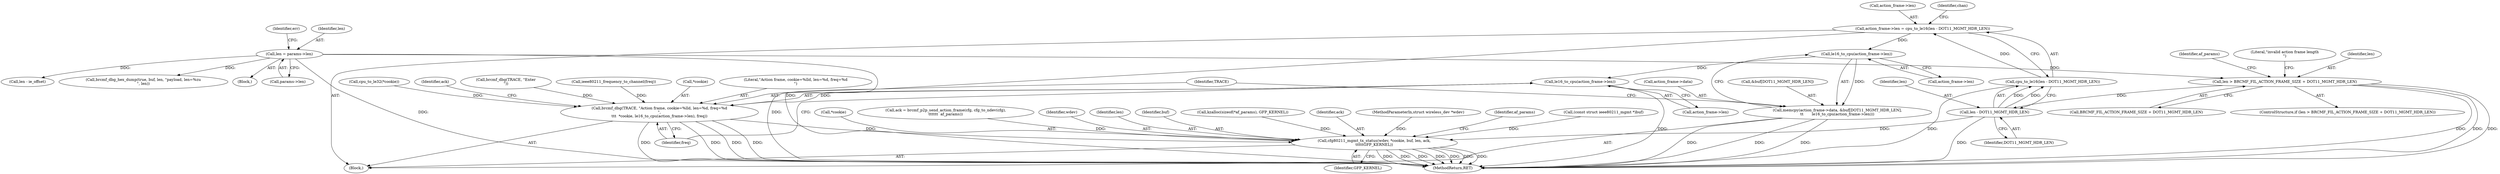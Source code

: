 digraph "0_linux_8f44c9a41386729fea410e688959ddaa9d51be7c@integer" {
"1000319" [label="(Call,action_frame->len = cpu_to_le16(len - DOT11_MGMT_HDR_LEN))"];
"1000323" [label="(Call,cpu_to_le16(len - DOT11_MGMT_HDR_LEN))"];
"1000324" [label="(Call,len - DOT11_MGMT_HDR_LEN)"];
"1000246" [label="(Call,len > BRCMF_FIL_ACTION_FRAME_SIZE + DOT11_MGMT_HDR_LEN)"];
"1000139" [label="(Call,len = params->len)"];
"1000360" [label="(Call,le16_to_cpu(action_frame->len))"];
"1000352" [label="(Call,memcpy(action_frame->data, &buf[DOT11_MGMT_HDR_LEN],\n\t\t       le16_to_cpu(action_frame->len)))"];
"1000369" [label="(Call,le16_to_cpu(action_frame->len))"];
"1000364" [label="(Call,brcmf_dbg(TRACE, \"Action frame, cookie=%lld, len=%d, freq=%d\n\",\n\t\t\t  *cookie, le16_to_cpu(action_frame->len), freq))"];
"1000381" [label="(Call,cfg80211_mgmt_tx_status(wdev, *cookie, buf, len, ack,\n\t\t\t\t\tGFP_KERNEL))"];
"1000399" [label="(Call,brcmf_dbg_hex_dump(true, buf, len, \"payload, len=%zu\n\", len))"];
"1000260" [label="(Identifier,af_params)"];
"1000148" [label="(Identifier,err)"];
"1000246" [label="(Call,len > BRCMF_FIL_ACTION_FRAME_SIZE + DOT11_MGMT_HDR_LEN)"];
"1000245" [label="(ControlStructure,if (len > BRCMF_FIL_ACTION_FRAME_SIZE + DOT11_MGMT_HDR_LEN))"];
"1000369" [label="(Call,le16_to_cpu(action_frame->len))"];
"1000261" [label="(Call,kzalloc(sizeof(*af_params), GFP_KERNEL))"];
"1000387" [label="(Identifier,ack)"];
"1000117" [label="(MethodParameterIn,struct wireless_dev *wdev)"];
"1000253" [label="(Literal,\"invalid action frame length\n\")"];
"1000365" [label="(Identifier,TRACE)"];
"1000390" [label="(Identifier,af_params)"];
"1000325" [label="(Identifier,len)"];
"1000361" [label="(Call,action_frame->len)"];
"1000373" [label="(Identifier,freq)"];
"1000320" [label="(Call,action_frame->len)"];
"1000328" [label="(Identifier,chan)"];
"1000367" [label="(Call,*cookie)"];
"1000139" [label="(Call,len = params->len)"];
"1000120" [label="(Block,)"];
"1000364" [label="(Call,brcmf_dbg(TRACE, \"Action frame, cookie=%lld, len=%d, freq=%d\n\",\n\t\t\t  *cookie, le16_to_cpu(action_frame->len), freq))"];
"1000360" [label="(Call,le16_to_cpu(action_frame->len))"];
"1000166" [label="(Call,(const struct ieee80211_mgmt *)buf)"];
"1000323" [label="(Call,cpu_to_le16(len - DOT11_MGMT_HDR_LEN))"];
"1000140" [label="(Identifier,len)"];
"1000366" [label="(Literal,\"Action frame, cookie=%lld, len=%d, freq=%d\n\")"];
"1000353" [label="(Call,action_frame->data)"];
"1000408" [label="(MethodReturn,RET)"];
"1000383" [label="(Call,*cookie)"];
"1000324" [label="(Call,len - DOT11_MGMT_HDR_LEN)"];
"1000244" [label="(Block,)"];
"1000374" [label="(Call,ack = brcmf_p2p_send_action_frame(cfg, cfg_to_ndev(cfg),\n\t\t\t\t\t\t  af_params))"];
"1000288" [label="(Call,cpu_to_le32(*cookie))"];
"1000388" [label="(Identifier,GFP_KERNEL)"];
"1000248" [label="(Call,BRCMF_FIL_ACTION_FRAME_SIZE + DOT11_MGMT_HDR_LEN)"];
"1000326" [label="(Identifier,DOT11_MGMT_HDR_LEN)"];
"1000352" [label="(Call,memcpy(action_frame->data, &buf[DOT11_MGMT_HDR_LEN],\n\t\t       le16_to_cpu(action_frame->len)))"];
"1000356" [label="(Call,&buf[DOT11_MGMT_HDR_LEN])"];
"1000382" [label="(Identifier,wdev)"];
"1000381" [label="(Call,cfg80211_mgmt_tx_status(wdev, *cookie, buf, len, ack,\n\t\t\t\t\tGFP_KERNEL))"];
"1000386" [label="(Identifier,len)"];
"1000319" [label="(Call,action_frame->len = cpu_to_le16(len - DOT11_MGMT_HDR_LEN))"];
"1000141" [label="(Call,params->len)"];
"1000370" [label="(Call,action_frame->len)"];
"1000385" [label="(Identifier,buf)"];
"1000194" [label="(Call,len - ie_offset)"];
"1000247" [label="(Identifier,len)"];
"1000375" [label="(Identifier,ack)"];
"1000157" [label="(Call,brcmf_dbg(TRACE, \"Enter\n\"))"];
"1000344" [label="(Call,ieee80211_frequency_to_channel(freq))"];
"1000319" -> "1000244"  [label="AST: "];
"1000319" -> "1000323"  [label="CFG: "];
"1000320" -> "1000319"  [label="AST: "];
"1000323" -> "1000319"  [label="AST: "];
"1000328" -> "1000319"  [label="CFG: "];
"1000319" -> "1000408"  [label="DDG: "];
"1000323" -> "1000319"  [label="DDG: "];
"1000319" -> "1000360"  [label="DDG: "];
"1000323" -> "1000324"  [label="CFG: "];
"1000324" -> "1000323"  [label="AST: "];
"1000323" -> "1000408"  [label="DDG: "];
"1000324" -> "1000323"  [label="DDG: "];
"1000324" -> "1000323"  [label="DDG: "];
"1000324" -> "1000326"  [label="CFG: "];
"1000325" -> "1000324"  [label="AST: "];
"1000326" -> "1000324"  [label="AST: "];
"1000324" -> "1000408"  [label="DDG: "];
"1000246" -> "1000324"  [label="DDG: "];
"1000324" -> "1000381"  [label="DDG: "];
"1000246" -> "1000245"  [label="AST: "];
"1000246" -> "1000248"  [label="CFG: "];
"1000247" -> "1000246"  [label="AST: "];
"1000248" -> "1000246"  [label="AST: "];
"1000253" -> "1000246"  [label="CFG: "];
"1000260" -> "1000246"  [label="CFG: "];
"1000246" -> "1000408"  [label="DDG: "];
"1000246" -> "1000408"  [label="DDG: "];
"1000246" -> "1000408"  [label="DDG: "];
"1000139" -> "1000246"  [label="DDG: "];
"1000139" -> "1000120"  [label="AST: "];
"1000139" -> "1000141"  [label="CFG: "];
"1000140" -> "1000139"  [label="AST: "];
"1000141" -> "1000139"  [label="AST: "];
"1000148" -> "1000139"  [label="CFG: "];
"1000139" -> "1000408"  [label="DDG: "];
"1000139" -> "1000408"  [label="DDG: "];
"1000139" -> "1000194"  [label="DDG: "];
"1000139" -> "1000399"  [label="DDG: "];
"1000360" -> "1000352"  [label="AST: "];
"1000360" -> "1000361"  [label="CFG: "];
"1000361" -> "1000360"  [label="AST: "];
"1000352" -> "1000360"  [label="CFG: "];
"1000360" -> "1000352"  [label="DDG: "];
"1000360" -> "1000369"  [label="DDG: "];
"1000352" -> "1000244"  [label="AST: "];
"1000353" -> "1000352"  [label="AST: "];
"1000356" -> "1000352"  [label="AST: "];
"1000365" -> "1000352"  [label="CFG: "];
"1000352" -> "1000408"  [label="DDG: "];
"1000352" -> "1000408"  [label="DDG: "];
"1000352" -> "1000408"  [label="DDG: "];
"1000369" -> "1000364"  [label="AST: "];
"1000369" -> "1000370"  [label="CFG: "];
"1000370" -> "1000369"  [label="AST: "];
"1000373" -> "1000369"  [label="CFG: "];
"1000369" -> "1000408"  [label="DDG: "];
"1000369" -> "1000364"  [label="DDG: "];
"1000364" -> "1000244"  [label="AST: "];
"1000364" -> "1000373"  [label="CFG: "];
"1000365" -> "1000364"  [label="AST: "];
"1000366" -> "1000364"  [label="AST: "];
"1000367" -> "1000364"  [label="AST: "];
"1000373" -> "1000364"  [label="AST: "];
"1000375" -> "1000364"  [label="CFG: "];
"1000364" -> "1000408"  [label="DDG: "];
"1000364" -> "1000408"  [label="DDG: "];
"1000364" -> "1000408"  [label="DDG: "];
"1000364" -> "1000408"  [label="DDG: "];
"1000157" -> "1000364"  [label="DDG: "];
"1000288" -> "1000364"  [label="DDG: "];
"1000344" -> "1000364"  [label="DDG: "];
"1000364" -> "1000381"  [label="DDG: "];
"1000381" -> "1000244"  [label="AST: "];
"1000381" -> "1000388"  [label="CFG: "];
"1000382" -> "1000381"  [label="AST: "];
"1000383" -> "1000381"  [label="AST: "];
"1000385" -> "1000381"  [label="AST: "];
"1000386" -> "1000381"  [label="AST: "];
"1000387" -> "1000381"  [label="AST: "];
"1000388" -> "1000381"  [label="AST: "];
"1000390" -> "1000381"  [label="CFG: "];
"1000381" -> "1000408"  [label="DDG: "];
"1000381" -> "1000408"  [label="DDG: "];
"1000381" -> "1000408"  [label="DDG: "];
"1000381" -> "1000408"  [label="DDG: "];
"1000381" -> "1000408"  [label="DDG: "];
"1000381" -> "1000408"  [label="DDG: "];
"1000381" -> "1000408"  [label="DDG: "];
"1000117" -> "1000381"  [label="DDG: "];
"1000166" -> "1000381"  [label="DDG: "];
"1000374" -> "1000381"  [label="DDG: "];
"1000261" -> "1000381"  [label="DDG: "];
}
